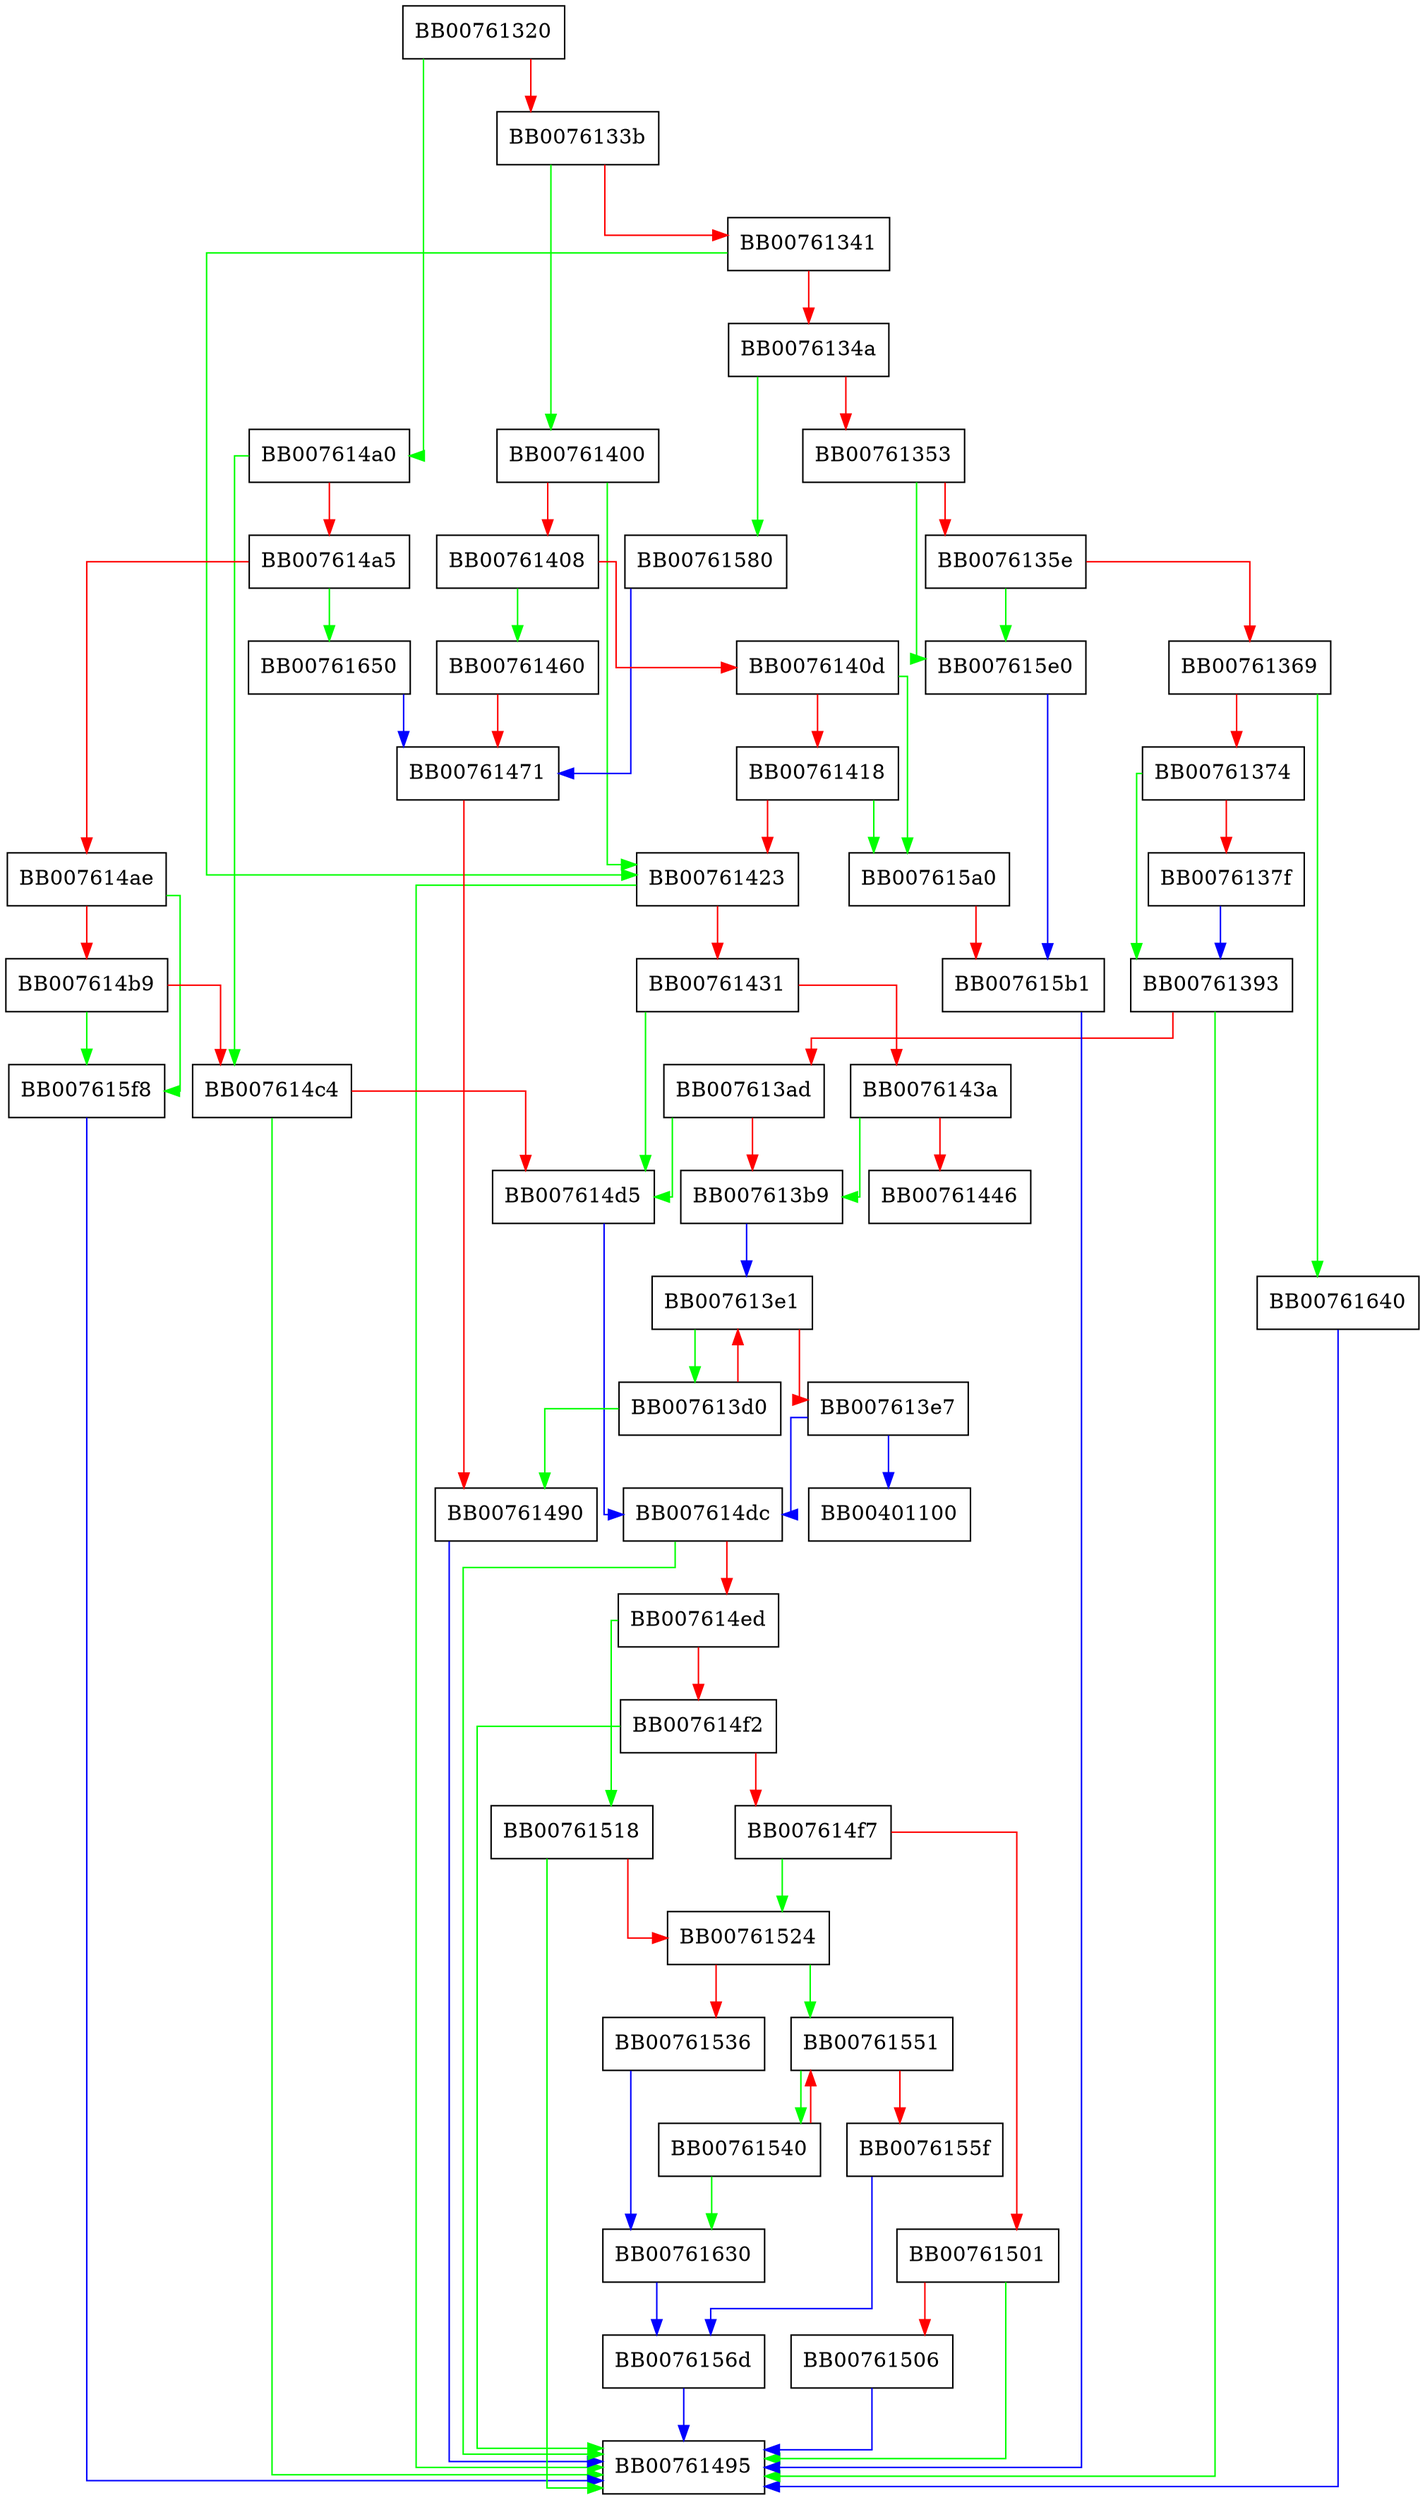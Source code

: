 digraph fix_ec_kdf_type {
  node [shape="box"];
  graph [splines=ortho];
  BB00761320 -> BB007614a0 [color="green"];
  BB00761320 -> BB0076133b [color="red"];
  BB0076133b -> BB00761400 [color="green"];
  BB0076133b -> BB00761341 [color="red"];
  BB00761341 -> BB00761423 [color="green"];
  BB00761341 -> BB0076134a [color="red"];
  BB0076134a -> BB00761580 [color="green"];
  BB0076134a -> BB00761353 [color="red"];
  BB00761353 -> BB007615e0 [color="green"];
  BB00761353 -> BB0076135e [color="red"];
  BB0076135e -> BB007615e0 [color="green"];
  BB0076135e -> BB00761369 [color="red"];
  BB00761369 -> BB00761640 [color="green"];
  BB00761369 -> BB00761374 [color="red"];
  BB00761374 -> BB00761393 [color="green"];
  BB00761374 -> BB0076137f [color="red"];
  BB0076137f -> BB00761393 [color="blue"];
  BB00761393 -> BB00761495 [color="green"];
  BB00761393 -> BB007613ad [color="red"];
  BB007613ad -> BB007614d5 [color="green"];
  BB007613ad -> BB007613b9 [color="red"];
  BB007613b9 -> BB007613e1 [color="blue"];
  BB007613d0 -> BB00761490 [color="green"];
  BB007613d0 -> BB007613e1 [color="red"];
  BB007613e1 -> BB007613d0 [color="green"];
  BB007613e1 -> BB007613e7 [color="red"];
  BB007613e7 -> BB00401100 [color="blue"];
  BB007613e7 -> BB007614dc [color="blue"];
  BB00761400 -> BB00761423 [color="green"];
  BB00761400 -> BB00761408 [color="red"];
  BB00761408 -> BB00761460 [color="green"];
  BB00761408 -> BB0076140d [color="red"];
  BB0076140d -> BB007615a0 [color="green"];
  BB0076140d -> BB00761418 [color="red"];
  BB00761418 -> BB007615a0 [color="green"];
  BB00761418 -> BB00761423 [color="red"];
  BB00761423 -> BB00761495 [color="green"];
  BB00761423 -> BB00761431 [color="red"];
  BB00761431 -> BB007614d5 [color="green"];
  BB00761431 -> BB0076143a [color="red"];
  BB0076143a -> BB007613b9 [color="green"];
  BB0076143a -> BB00761446 [color="red"];
  BB00761460 -> BB00761471 [color="red"];
  BB00761471 -> BB00761490 [color="red"];
  BB00761490 -> BB00761495 [color="blue"];
  BB007614a0 -> BB007614c4 [color="green"];
  BB007614a0 -> BB007614a5 [color="red"];
  BB007614a5 -> BB00761650 [color="green"];
  BB007614a5 -> BB007614ae [color="red"];
  BB007614ae -> BB007615f8 [color="green"];
  BB007614ae -> BB007614b9 [color="red"];
  BB007614b9 -> BB007615f8 [color="green"];
  BB007614b9 -> BB007614c4 [color="red"];
  BB007614c4 -> BB00761495 [color="green"];
  BB007614c4 -> BB007614d5 [color="red"];
  BB007614d5 -> BB007614dc [color="blue"];
  BB007614dc -> BB00761495 [color="green"];
  BB007614dc -> BB007614ed [color="red"];
  BB007614ed -> BB00761518 [color="green"];
  BB007614ed -> BB007614f2 [color="red"];
  BB007614f2 -> BB00761495 [color="green"];
  BB007614f2 -> BB007614f7 [color="red"];
  BB007614f7 -> BB00761524 [color="green"];
  BB007614f7 -> BB00761501 [color="red"];
  BB00761501 -> BB00761495 [color="green"];
  BB00761501 -> BB00761506 [color="red"];
  BB00761506 -> BB00761495 [color="blue"];
  BB00761518 -> BB00761495 [color="green"];
  BB00761518 -> BB00761524 [color="red"];
  BB00761524 -> BB00761551 [color="green"];
  BB00761524 -> BB00761536 [color="red"];
  BB00761536 -> BB00761630 [color="blue"];
  BB00761540 -> BB00761630 [color="green"];
  BB00761540 -> BB00761551 [color="red"];
  BB00761551 -> BB00761540 [color="green"];
  BB00761551 -> BB0076155f [color="red"];
  BB0076155f -> BB0076156d [color="blue"];
  BB0076156d -> BB00761495 [color="blue"];
  BB00761580 -> BB00761471 [color="blue"];
  BB007615a0 -> BB007615b1 [color="red"];
  BB007615b1 -> BB00761495 [color="blue"];
  BB007615e0 -> BB007615b1 [color="blue"];
  BB007615f8 -> BB00761495 [color="blue"];
  BB00761630 -> BB0076156d [color="blue"];
  BB00761640 -> BB00761495 [color="blue"];
  BB00761650 -> BB00761471 [color="blue"];
}